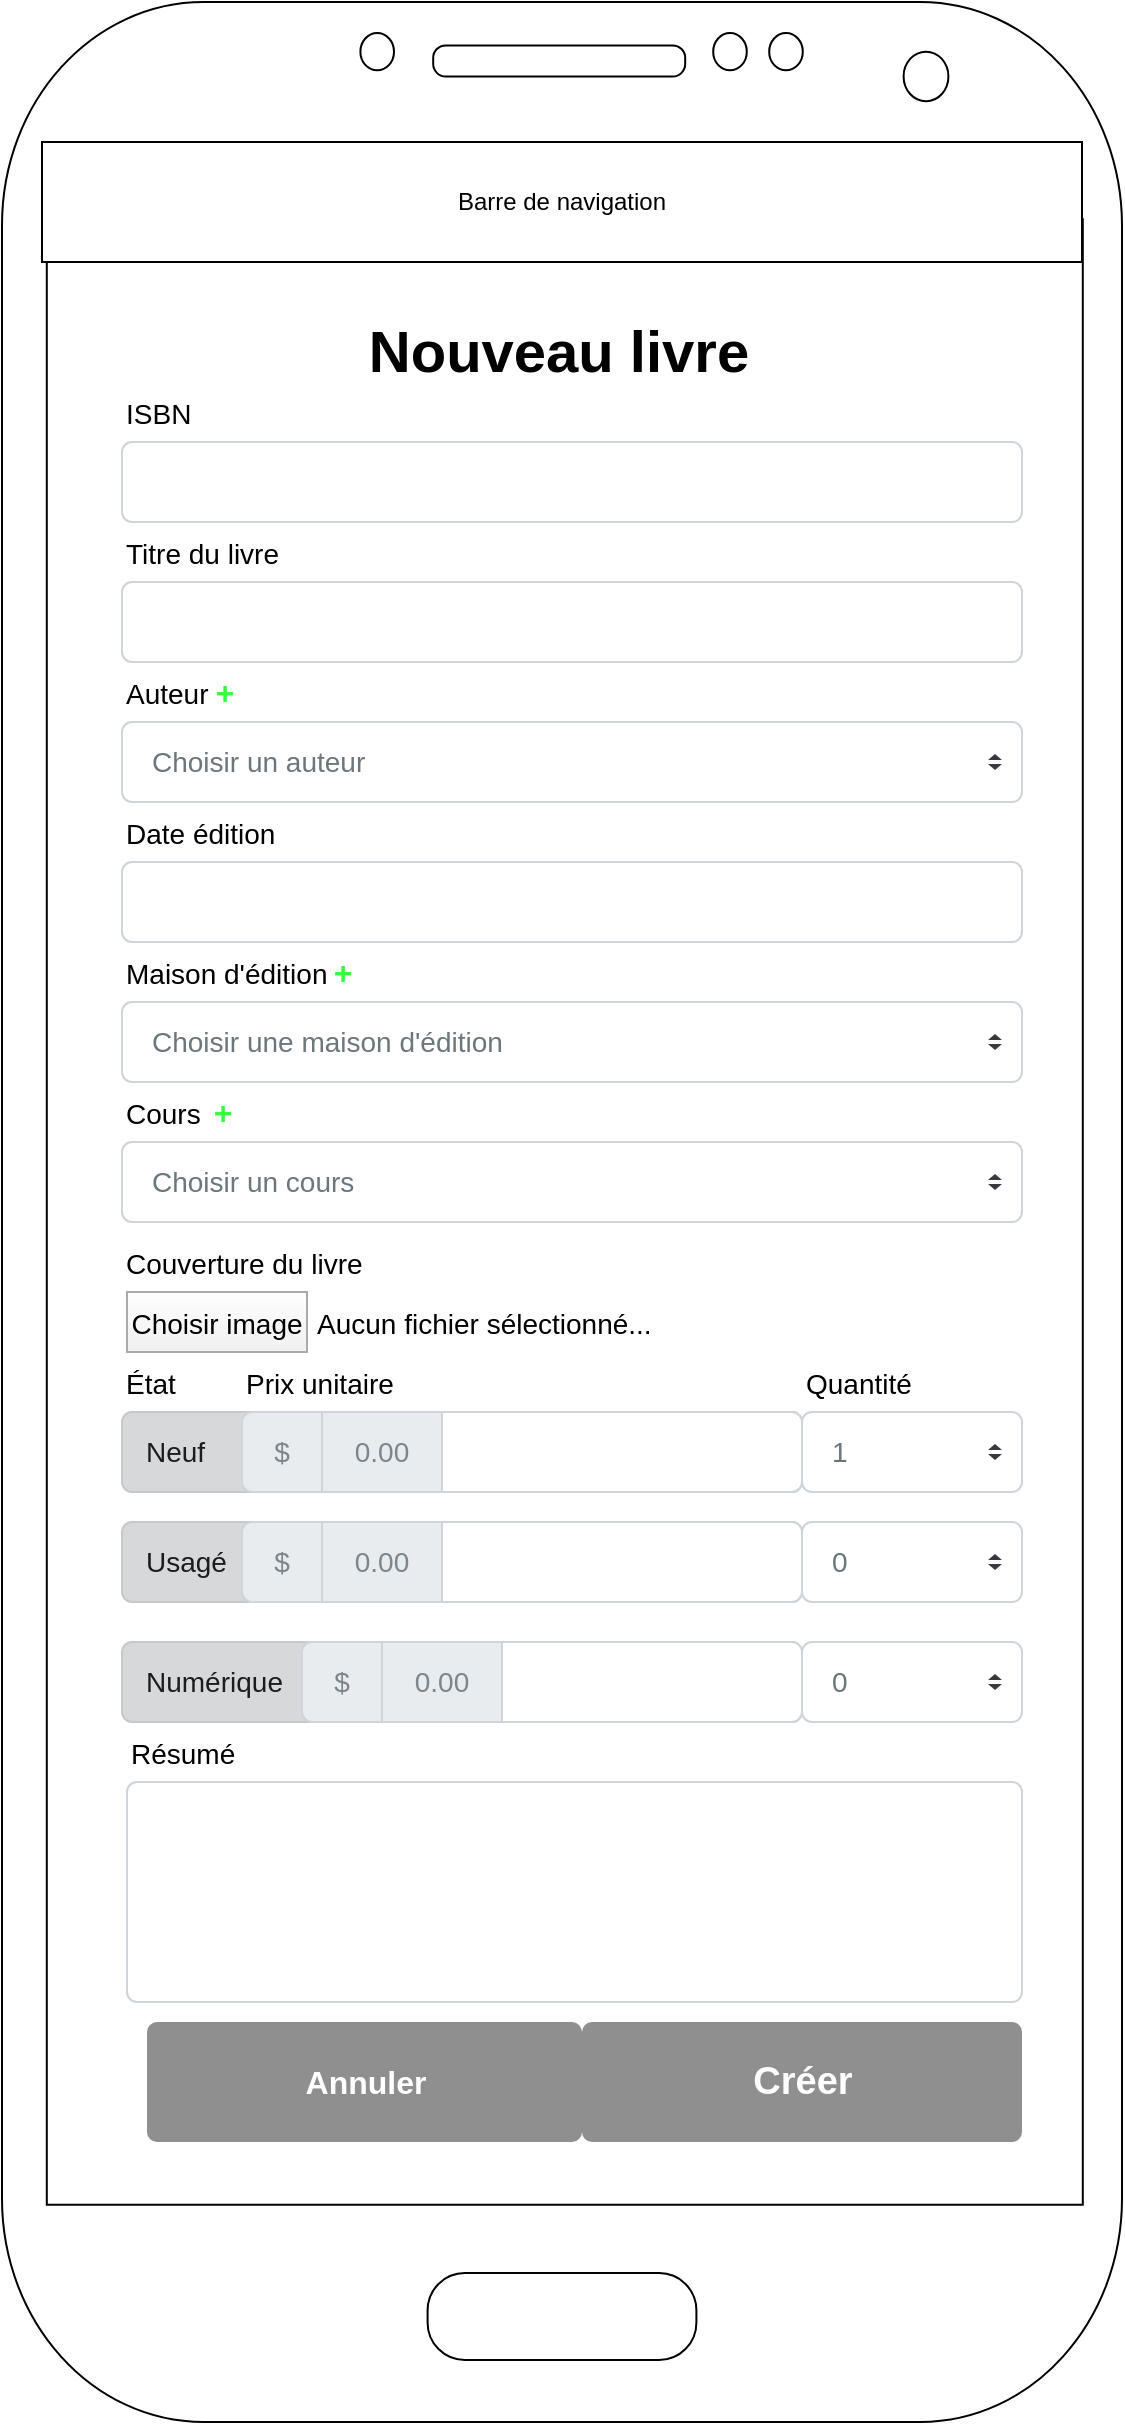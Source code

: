 <mxfile version="16.5.1" type="device"><diagram id="3M2_sD9lSML2Bdx2pEZl" name="Page-1"><mxGraphModel dx="1102" dy="865" grid="1" gridSize="10" guides="1" tooltips="1" connect="1" arrows="1" fold="1" page="1" pageScale="1" pageWidth="827" pageHeight="1169" math="0" shadow="0"><root><mxCell id="0"/><mxCell id="1" parent="0"/><mxCell id="55dhiOcAt7gk3NpKwznk-15" value="" style="verticalLabelPosition=bottom;verticalAlign=top;html=1;shadow=0;dashed=0;strokeWidth=1;shape=mxgraph.android.phone2;fillStyle=auto;fontSize=19;" parent="1" vertex="1"><mxGeometry x="110" y="60" width="560" height="1210" as="geometry"/></mxCell><mxCell id="_zoGtXDnthxCsJBWHSZ2-1" value="Barre de navigation" style="rounded=0;whiteSpace=wrap;html=1;" parent="1" vertex="1"><mxGeometry x="130" y="130" width="520" height="60" as="geometry"/></mxCell><mxCell id="7GPDIDM-AZZUeODAEIZf-121" value="ISBN" style="fillColor=none;strokeColor=none;align=left;fontSize=14;" parent="1" vertex="1"><mxGeometry x="170" y="250" width="100" height="30" as="geometry"/></mxCell><mxCell id="7GPDIDM-AZZUeODAEIZf-124" value="" style="html=1;shadow=0;dashed=0;shape=mxgraph.bootstrap.rrect;rSize=5;fillColor=#ffffff;strokeColor=#CED4DA;align=left;spacing=15;fontSize=14;fontColor=#6C767D;" parent="1" vertex="1"><mxGeometry x="170" y="280" width="450" height="40" as="geometry"/></mxCell><mxCell id="7GPDIDM-AZZUeODAEIZf-125" value="Résumé" style="fillColor=none;strokeColor=none;align=left;fontSize=14;" parent="1" vertex="1"><mxGeometry x="172.5" y="920" width="100" height="30" as="geometry"/></mxCell><mxCell id="7GPDIDM-AZZUeODAEIZf-126" value="" style="html=1;shadow=0;dashed=0;shape=mxgraph.bootstrap.rrect;rSize=5;fillColor=#ffffff;strokeColor=#CED4DA;align=left;spacing=15;fontSize=14;fontColor=#6C767D;" parent="1" vertex="1"><mxGeometry x="172.5" y="950" width="447.5" height="110" as="geometry"/></mxCell><mxCell id="7GPDIDM-AZZUeODAEIZf-127" value="&lt;font style=&quot;font-size: 19px;&quot;&gt;&lt;b&gt;Créer&lt;/b&gt;&lt;/font&gt;" style="html=1;shadow=0;dashed=0;shape=mxgraph.bootstrap.rrect;rSize=5;fillColor=#8F8F8F;strokeColor=none;align=center;spacing=15;fontSize=14;fontColor=#ffffff;" parent="1" vertex="1"><mxGeometry x="400" y="1070" width="220" height="60" as="geometry"/></mxCell><mxCell id="7GPDIDM-AZZUeODAEIZf-128" value="Choisir un auteur" style="html=1;shadow=0;dashed=0;shape=mxgraph.bootstrap.rrect;rSize=5;fillColor=#ffffff;strokeColor=#CED4DA;align=left;spacing=15;fontSize=14;fontColor=#6C767D;" parent="1" vertex="1"><mxGeometry x="170" y="420" width="450" height="40" as="geometry"/></mxCell><mxCell id="7GPDIDM-AZZUeODAEIZf-129" value="" style="shape=triangle;direction=south;fillColor=#343A40;strokeColor=none;perimeter=none;" parent="7GPDIDM-AZZUeODAEIZf-128" vertex="1"><mxGeometry x="1" y="0.5" width="7" height="3" relative="1" as="geometry"><mxPoint x="-17" y="1" as="offset"/></mxGeometry></mxCell><mxCell id="7GPDIDM-AZZUeODAEIZf-130" value="" style="shape=triangle;direction=north;fillColor=#343A40;strokeColor=none;perimeter=none;" parent="7GPDIDM-AZZUeODAEIZf-128" vertex="1"><mxGeometry x="1" y="0.5" width="7" height="3" relative="1" as="geometry"><mxPoint x="-17" y="-4" as="offset"/></mxGeometry></mxCell><mxCell id="7GPDIDM-AZZUeODAEIZf-131" value="Auteur" style="fillColor=none;strokeColor=none;align=left;fontSize=14;" parent="1" vertex="1"><mxGeometry x="170" y="390" width="100" height="30" as="geometry"/></mxCell><mxCell id="7GPDIDM-AZZUeODAEIZf-132" value="&lt;font size=&quot;1&quot; style=&quot;&quot;&gt;&lt;b style=&quot;font-size: 29px;&quot;&gt;Nouveau livre&lt;/b&gt;&lt;/font&gt;" style="text;html=1;align=center;verticalAlign=middle;resizable=0;points=[];autosize=1;strokeColor=none;fillColor=none;fontSize=14;" parent="1" vertex="1"><mxGeometry x="282.5" y="210" width="210" height="50" as="geometry"/></mxCell><mxCell id="7GPDIDM-AZZUeODAEIZf-133" value="1" style="html=1;shadow=0;dashed=0;shape=mxgraph.bootstrap.rrect;rSize=5;fillColor=#ffffff;strokeColor=#CED4DA;align=left;spacing=15;fontSize=14;fontColor=#6C767D;" parent="1" vertex="1"><mxGeometry x="510" y="765" width="110" height="40" as="geometry"/></mxCell><mxCell id="7GPDIDM-AZZUeODAEIZf-134" value="" style="shape=triangle;direction=south;fillColor=#343A40;strokeColor=none;perimeter=none;" parent="7GPDIDM-AZZUeODAEIZf-133" vertex="1"><mxGeometry x="1" y="0.5" width="7" height="3" relative="1" as="geometry"><mxPoint x="-17" y="1" as="offset"/></mxGeometry></mxCell><mxCell id="7GPDIDM-AZZUeODAEIZf-135" value="" style="shape=triangle;direction=north;fillColor=#343A40;strokeColor=none;perimeter=none;" parent="7GPDIDM-AZZUeODAEIZf-133" vertex="1"><mxGeometry x="1" y="0.5" width="7" height="3" relative="1" as="geometry"><mxPoint x="-17" y="-4" as="offset"/></mxGeometry></mxCell><mxCell id="7GPDIDM-AZZUeODAEIZf-136" value="Couverture du livre" style="fillColor=none;strokeColor=none;align=left;fontSize=14;" parent="1" vertex="1"><mxGeometry x="170" y="670" width="150" height="40" as="geometry"/></mxCell><mxCell id="7GPDIDM-AZZUeODAEIZf-137" value="Choisir image" style="fillColor=#FEFEFE;strokeColor=#AAAAAA;fontSize=14;gradientColor=#F0F0F0;" parent="1" vertex="1"><mxGeometry x="172.5" y="705" width="90" height="30" as="geometry"/></mxCell><mxCell id="7GPDIDM-AZZUeODAEIZf-138" value="Aucun fichier sélectionné..." style="fillColor=none;strokeColor=none;align=left;fontSize=14;spacing=5;" parent="1" vertex="1"><mxGeometry x="262.5" y="705" width="100" height="30" as="geometry"/></mxCell><mxCell id="7GPDIDM-AZZUeODAEIZf-143" value="État" style="fillColor=none;strokeColor=none;align=left;fontSize=14;" parent="1" vertex="1"><mxGeometry x="170" y="735" width="100" height="30" as="geometry"/></mxCell><mxCell id="7GPDIDM-AZZUeODAEIZf-144" value="" style="html=1;shadow=0;dashed=0;shape=mxgraph.bootstrap.rrect;rSize=5;fillColor=#ffffff;strokeColor=#CED4DA;align=left;spacing=15;fontSize=14;fontColor=#6C767D;" parent="1" vertex="1"><mxGeometry x="170" y="490" width="450" height="40" as="geometry"/></mxCell><mxCell id="7GPDIDM-AZZUeODAEIZf-145" value="Date édition" style="fillColor=none;strokeColor=none;align=left;fontSize=14;" parent="1" vertex="1"><mxGeometry x="170" y="460" width="100" height="30" as="geometry"/></mxCell><mxCell id="7GPDIDM-AZZUeODAEIZf-146" value="Neuf" style="html=1;shadow=0;dashed=0;shape=mxgraph.bootstrap.rrect;rSize=5;strokeColor=#C6C8CA;strokeWidth=1;fillColor=#D6D8D9;fontColor=#1B1E21;whiteSpace=wrap;align=left;verticalAlign=middle;spacingLeft=10;fontSize=14;" parent="1" vertex="1"><mxGeometry x="170" y="765" width="340" height="40" as="geometry"/></mxCell><mxCell id="7GPDIDM-AZZUeODAEIZf-147" value="Quantité" style="fillColor=none;strokeColor=none;align=left;fontSize=14;" parent="1" vertex="1"><mxGeometry x="510" y="735" width="100" height="30" as="geometry"/></mxCell><mxCell id="7GPDIDM-AZZUeODAEIZf-151" value="Usagé" style="html=1;shadow=0;dashed=0;shape=mxgraph.bootstrap.rrect;rSize=5;strokeColor=#C6C8CA;strokeWidth=1;fillColor=#D6D8D9;fontColor=#1B1E21;whiteSpace=wrap;align=left;verticalAlign=middle;spacingLeft=10;fontSize=14;" parent="1" vertex="1"><mxGeometry x="170" y="820" width="340" height="40" as="geometry"/></mxCell><mxCell id="7GPDIDM-AZZUeODAEIZf-155" value="Numérique" style="html=1;shadow=0;dashed=0;shape=mxgraph.bootstrap.rrect;rSize=5;strokeColor=#C6C8CA;strokeWidth=1;fillColor=#D6D8D9;fontColor=#1B1E21;whiteSpace=wrap;align=left;verticalAlign=middle;spacingLeft=10;fontSize=14;" parent="1" vertex="1"><mxGeometry x="170" y="880" width="340" height="40" as="geometry"/></mxCell><mxCell id="7GPDIDM-AZZUeODAEIZf-156" value="Choisir un cours" style="html=1;shadow=0;dashed=0;shape=mxgraph.bootstrap.rrect;rSize=5;fillColor=#ffffff;strokeColor=#CED4DA;align=left;spacing=15;fontSize=14;fontColor=#6C767D;" parent="1" vertex="1"><mxGeometry x="170" y="630" width="450" height="40" as="geometry"/></mxCell><mxCell id="7GPDIDM-AZZUeODAEIZf-157" value="" style="shape=triangle;direction=south;fillColor=#343A40;strokeColor=none;perimeter=none;" parent="7GPDIDM-AZZUeODAEIZf-156" vertex="1"><mxGeometry x="1" y="0.5" width="7" height="3" relative="1" as="geometry"><mxPoint x="-17" y="1" as="offset"/></mxGeometry></mxCell><mxCell id="7GPDIDM-AZZUeODAEIZf-158" value="" style="shape=triangle;direction=north;fillColor=#343A40;strokeColor=none;perimeter=none;" parent="7GPDIDM-AZZUeODAEIZf-156" vertex="1"><mxGeometry x="1" y="0.5" width="7" height="3" relative="1" as="geometry"><mxPoint x="-17" y="-4" as="offset"/></mxGeometry></mxCell><mxCell id="7GPDIDM-AZZUeODAEIZf-159" value="Cours" style="fillColor=none;strokeColor=none;align=left;fontSize=14;" parent="7GPDIDM-AZZUeODAEIZf-156" vertex="1"><mxGeometry y="-30" width="142.857" height="30" as="geometry"/></mxCell><mxCell id="NqUMGz-T_YtXmMVlxm72-19" value="&lt;b&gt;&lt;font style=&quot;font-size: 16px&quot;&gt;+&lt;/font&gt;&lt;/b&gt;" style="text;html=1;align=center;verticalAlign=middle;resizable=0;points=[];autosize=1;strokeColor=none;fillColor=none;fontColor=#36FF43;" vertex="1" parent="7GPDIDM-AZZUeODAEIZf-156"><mxGeometry x="40" y="-25" width="20" height="20" as="geometry"/></mxCell><mxCell id="7GPDIDM-AZZUeODAEIZf-160" value="Titre du livre" style="fillColor=none;strokeColor=none;align=left;fontSize=14;" parent="1" vertex="1"><mxGeometry x="170" y="320" width="100" height="30" as="geometry"/></mxCell><mxCell id="7GPDIDM-AZZUeODAEIZf-161" value="" style="html=1;shadow=0;dashed=0;shape=mxgraph.bootstrap.rrect;rSize=5;fillColor=#ffffff;strokeColor=#CED4DA;align=left;spacing=15;fontSize=14;fontColor=#6C767D;" parent="1" vertex="1"><mxGeometry x="170" y="350" width="450" height="40" as="geometry"/></mxCell><mxCell id="7GPDIDM-AZZUeODAEIZf-163" value="0" style="html=1;shadow=0;dashed=0;shape=mxgraph.bootstrap.rrect;rSize=5;fillColor=#ffffff;strokeColor=#CED4DA;align=left;spacing=15;fontSize=14;fontColor=#6C767D;" parent="1" vertex="1"><mxGeometry x="510" y="820" width="110" height="40" as="geometry"/></mxCell><mxCell id="7GPDIDM-AZZUeODAEIZf-164" value="" style="shape=triangle;direction=south;fillColor=#343A40;strokeColor=none;perimeter=none;" parent="7GPDIDM-AZZUeODAEIZf-163" vertex="1"><mxGeometry x="1" y="0.5" width="7" height="3" relative="1" as="geometry"><mxPoint x="-17" y="1" as="offset"/></mxGeometry></mxCell><mxCell id="7GPDIDM-AZZUeODAEIZf-165" value="" style="shape=triangle;direction=north;fillColor=#343A40;strokeColor=none;perimeter=none;" parent="7GPDIDM-AZZUeODAEIZf-163" vertex="1"><mxGeometry x="1" y="0.5" width="7" height="3" relative="1" as="geometry"><mxPoint x="-17" y="-4" as="offset"/></mxGeometry></mxCell><mxCell id="7GPDIDM-AZZUeODAEIZf-166" value="0" style="html=1;shadow=0;dashed=0;shape=mxgraph.bootstrap.rrect;rSize=5;fillColor=#ffffff;strokeColor=#CED4DA;align=left;spacing=15;fontSize=14;fontColor=#6C767D;" parent="1" vertex="1"><mxGeometry x="510" y="880" width="110" height="40" as="geometry"/></mxCell><mxCell id="7GPDIDM-AZZUeODAEIZf-167" value="" style="shape=triangle;direction=south;fillColor=#343A40;strokeColor=none;perimeter=none;" parent="7GPDIDM-AZZUeODAEIZf-166" vertex="1"><mxGeometry x="1" y="0.5" width="7" height="3" relative="1" as="geometry"><mxPoint x="-17" y="1" as="offset"/></mxGeometry></mxCell><mxCell id="7GPDIDM-AZZUeODAEIZf-168" value="" style="shape=triangle;direction=north;fillColor=#343A40;strokeColor=none;perimeter=none;" parent="7GPDIDM-AZZUeODAEIZf-166" vertex="1"><mxGeometry x="1" y="0.5" width="7" height="3" relative="1" as="geometry"><mxPoint x="-17" y="-4" as="offset"/></mxGeometry></mxCell><mxCell id="7GPDIDM-AZZUeODAEIZf-169" value="Annuler" style="html=1;shadow=0;dashed=0;shape=mxgraph.bootstrap.rrect;rSize=5;strokeColor=none;strokeWidth=1;fillColor=#8F8F8F;fontColor=#FFFFFF;whiteSpace=wrap;align=center;verticalAlign=middle;spacingLeft=0;fontStyle=1;fontSize=16;spacing=5;" parent="1" vertex="1"><mxGeometry x="182.5" y="1070" width="217.5" height="60" as="geometry"/></mxCell><mxCell id="NqUMGz-T_YtXmMVlxm72-1" value="" style="html=1;shadow=0;dashed=0;shape=mxgraph.bootstrap.rrect;rSize=5;strokeColor=#CED4DA;html=1;whiteSpace=wrap;fillColor=#FFFFFF;fontColor=#7D868C;align=left;spacing=15;spacingLeft=40;fontSize=14;" vertex="1" parent="1"><mxGeometry x="230" y="765" width="280" height="40" as="geometry"/></mxCell><mxCell id="NqUMGz-T_YtXmMVlxm72-2" value="$" style="html=1;shadow=0;dashed=0;shape=mxgraph.bootstrap.leftButton;strokeColor=inherit;gradientColor=inherit;fontColor=inherit;fillColor=#E9ECEF;rSize=5;perimeter=none;whiteSpace=wrap;resizeHeight=1;fontSize=14;" vertex="1" parent="NqUMGz-T_YtXmMVlxm72-1"><mxGeometry width="40" height="40" relative="1" as="geometry"/></mxCell><mxCell id="NqUMGz-T_YtXmMVlxm72-3" value="0.00" style="html=1;shadow=0;dashed=0;strokeColor=inherit;gradientColor=inherit;fontColor=inherit;fillColor=#E9ECEF;perimeter=none;whiteSpace=wrap;resizeHeight=1;fontSize=14;" vertex="1" parent="NqUMGz-T_YtXmMVlxm72-1"><mxGeometry width="60" height="40" relative="1" as="geometry"><mxPoint x="40" as="offset"/></mxGeometry></mxCell><mxCell id="NqUMGz-T_YtXmMVlxm72-4" value="Prix unitaire" style="fillColor=none;strokeColor=none;align=left;fontSize=14;" vertex="1" parent="1"><mxGeometry x="230" y="735" width="100" height="30" as="geometry"/></mxCell><mxCell id="NqUMGz-T_YtXmMVlxm72-5" value="" style="html=1;shadow=0;dashed=0;shape=mxgraph.bootstrap.rrect;rSize=5;strokeColor=#CED4DA;html=1;whiteSpace=wrap;fillColor=#FFFFFF;fontColor=#7D868C;align=left;spacing=15;spacingLeft=40;fontSize=14;" vertex="1" parent="1"><mxGeometry x="260" y="880" width="250" height="40" as="geometry"/></mxCell><mxCell id="NqUMGz-T_YtXmMVlxm72-6" value="$" style="html=1;shadow=0;dashed=0;shape=mxgraph.bootstrap.leftButton;strokeColor=inherit;gradientColor=inherit;fontColor=inherit;fillColor=#E9ECEF;rSize=5;perimeter=none;whiteSpace=wrap;resizeHeight=1;fontSize=14;" vertex="1" parent="NqUMGz-T_YtXmMVlxm72-5"><mxGeometry width="40" height="40" relative="1" as="geometry"/></mxCell><mxCell id="NqUMGz-T_YtXmMVlxm72-7" value="0.00" style="html=1;shadow=0;dashed=0;strokeColor=inherit;gradientColor=inherit;fontColor=inherit;fillColor=#E9ECEF;perimeter=none;whiteSpace=wrap;resizeHeight=1;fontSize=14;" vertex="1" parent="NqUMGz-T_YtXmMVlxm72-5"><mxGeometry width="60" height="40" relative="1" as="geometry"><mxPoint x="40" as="offset"/></mxGeometry></mxCell><mxCell id="NqUMGz-T_YtXmMVlxm72-9" value="" style="html=1;shadow=0;dashed=0;shape=mxgraph.bootstrap.rrect;rSize=5;strokeColor=#CED4DA;html=1;whiteSpace=wrap;fillColor=#FFFFFF;fontColor=#7D868C;align=left;spacing=15;spacingLeft=40;fontSize=14;" vertex="1" parent="1"><mxGeometry x="230" y="820" width="280" height="40" as="geometry"/></mxCell><mxCell id="NqUMGz-T_YtXmMVlxm72-10" value="$" style="html=1;shadow=0;dashed=0;shape=mxgraph.bootstrap.leftButton;strokeColor=inherit;gradientColor=inherit;fontColor=inherit;fillColor=#E9ECEF;rSize=5;perimeter=none;whiteSpace=wrap;resizeHeight=1;fontSize=14;" vertex="1" parent="NqUMGz-T_YtXmMVlxm72-9"><mxGeometry width="40" height="40" relative="1" as="geometry"/></mxCell><mxCell id="NqUMGz-T_YtXmMVlxm72-11" value="0.00" style="html=1;shadow=0;dashed=0;strokeColor=inherit;gradientColor=inherit;fontColor=inherit;fillColor=#E9ECEF;perimeter=none;whiteSpace=wrap;resizeHeight=1;fontSize=14;" vertex="1" parent="NqUMGz-T_YtXmMVlxm72-9"><mxGeometry width="60" height="40" relative="1" as="geometry"><mxPoint x="40" as="offset"/></mxGeometry></mxCell><mxCell id="NqUMGz-T_YtXmMVlxm72-13" value="Choisir une maison d'édition" style="html=1;shadow=0;dashed=0;shape=mxgraph.bootstrap.rrect;rSize=5;fillColor=#ffffff;strokeColor=#CED4DA;align=left;spacing=15;fontSize=14;fontColor=#6C767D;" vertex="1" parent="1"><mxGeometry x="170" y="560" width="450" height="40" as="geometry"/></mxCell><mxCell id="NqUMGz-T_YtXmMVlxm72-14" value="" style="shape=triangle;direction=south;fillColor=#343A40;strokeColor=none;perimeter=none;" vertex="1" parent="NqUMGz-T_YtXmMVlxm72-13"><mxGeometry x="1" y="0.5" width="7" height="3" relative="1" as="geometry"><mxPoint x="-17" y="1" as="offset"/></mxGeometry></mxCell><mxCell id="NqUMGz-T_YtXmMVlxm72-15" value="" style="shape=triangle;direction=north;fillColor=#343A40;strokeColor=none;perimeter=none;" vertex="1" parent="NqUMGz-T_YtXmMVlxm72-13"><mxGeometry x="1" y="0.5" width="7" height="3" relative="1" as="geometry"><mxPoint x="-17" y="-4" as="offset"/></mxGeometry></mxCell><mxCell id="NqUMGz-T_YtXmMVlxm72-16" value="Maison d'édition" style="fillColor=none;strokeColor=none;align=left;fontSize=14;" vertex="1" parent="NqUMGz-T_YtXmMVlxm72-13"><mxGeometry y="-30" width="142.857" height="30" as="geometry"/></mxCell><mxCell id="NqUMGz-T_YtXmMVlxm72-18" value="&lt;b&gt;&lt;font style=&quot;font-size: 16px&quot;&gt;+&lt;/font&gt;&lt;/b&gt;" style="text;html=1;align=center;verticalAlign=middle;resizable=0;points=[];autosize=1;strokeColor=none;fillColor=none;fontColor=#36FF43;" vertex="1" parent="NqUMGz-T_YtXmMVlxm72-13"><mxGeometry x="100" y="-25" width="20" height="20" as="geometry"/></mxCell><mxCell id="NqUMGz-T_YtXmMVlxm72-17" value="&lt;b&gt;&lt;font style=&quot;font-size: 16px&quot;&gt;+&lt;/font&gt;&lt;/b&gt;" style="text;html=1;align=center;verticalAlign=middle;resizable=0;points=[];autosize=1;strokeColor=none;fillColor=none;fontColor=#36FF43;" vertex="1" parent="1"><mxGeometry x="210.5" y="395" width="20" height="20" as="geometry"/></mxCell></root></mxGraphModel></diagram></mxfile>
